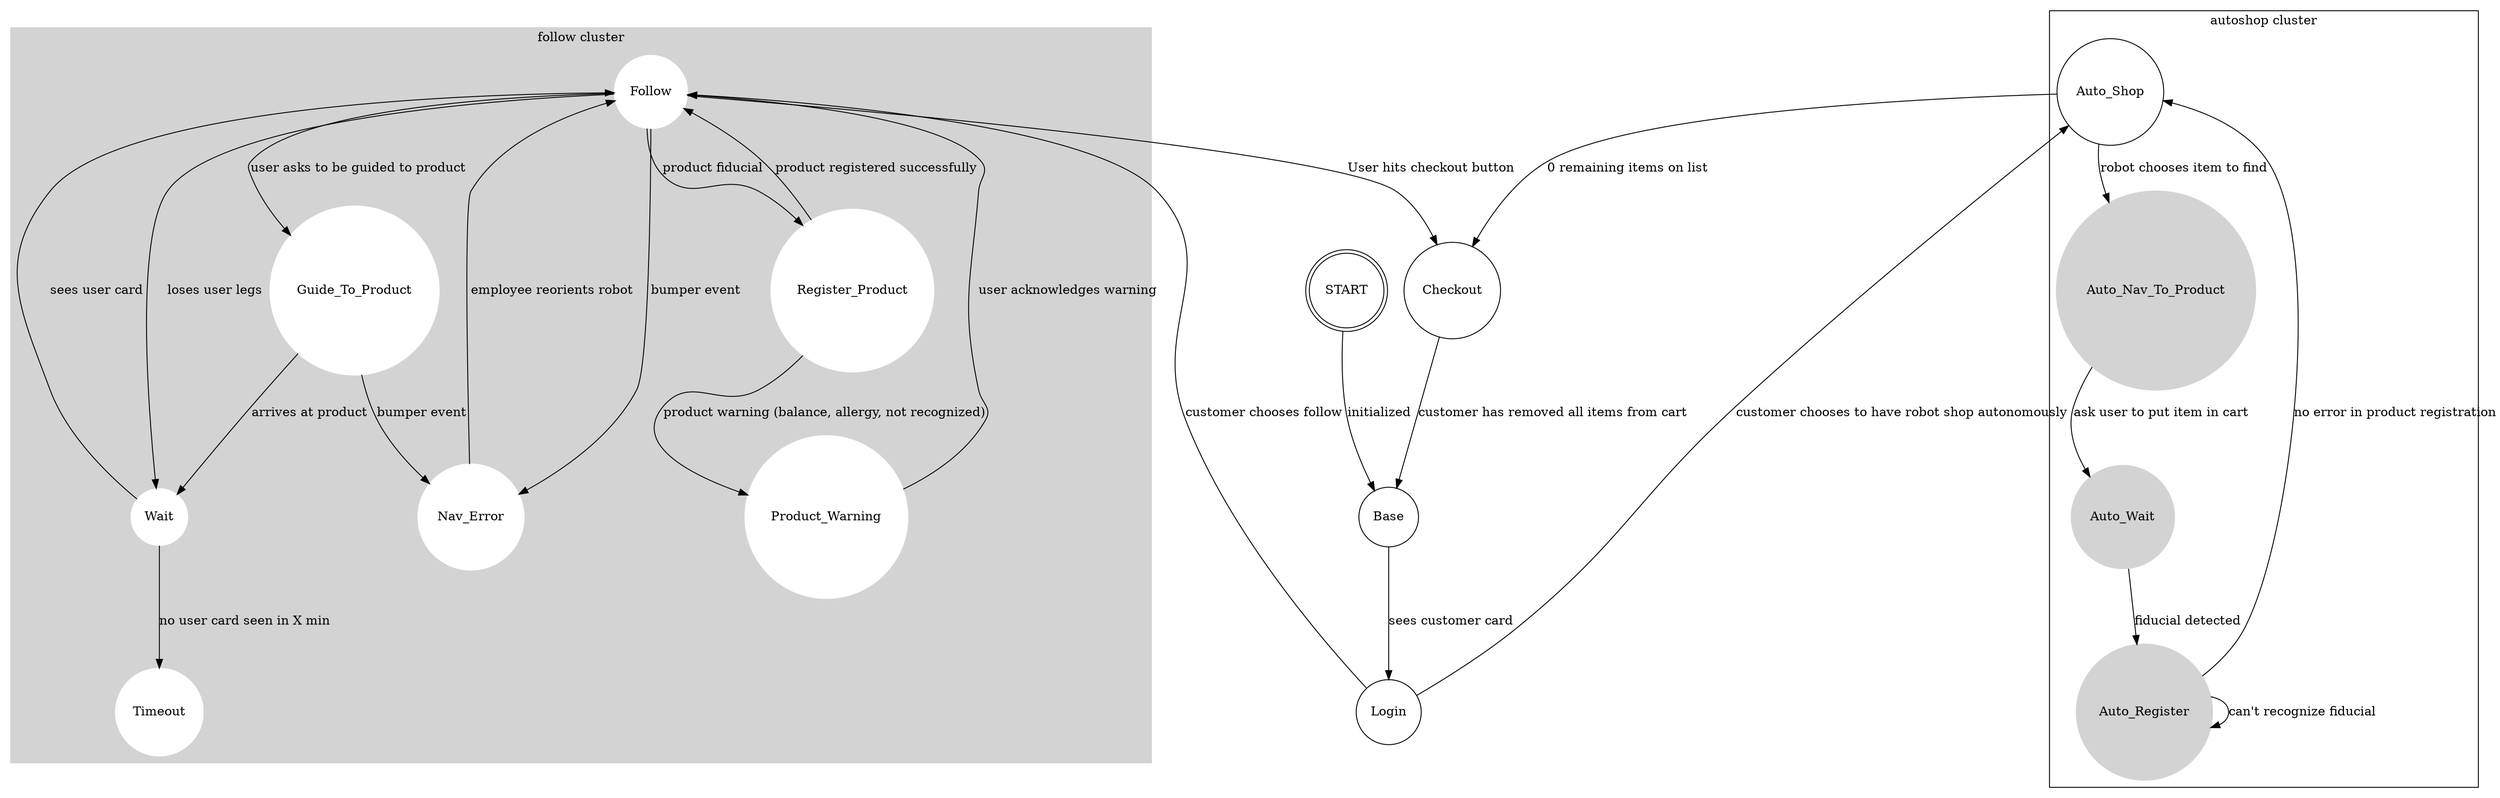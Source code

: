 digraph finite_state_machine {
    // VISUAL OPTIONS
    //  splines=line; // force straight line edges

    node [shape = doublecircle]; START; // indicate Base=start state
    node [shape = circle];

    // FOLLOW
    subgraph cluster_follow {
        label = "follow cluster";
        node [style=filled, color=white];
        style=filled;
        color=lightgrey;

        Follow -> Wait [ label = "loses user legs" ];
        Wait -> Follow [ label = "sees user card" ];
        Follow -> Register_Product [ label = "product fiducial" ];
        Register_Product -> Product_Warning [ label = "product warning (balance, allergy, not recognized)" ];
        Follow -> Guide_To_Product [ label = "user asks to be guided to product" ];
        Guide_To_Product -> Wait [ label = "arrives at product" ];
        Product_Warning -> Follow [ label = "user acknowledges warning" ];
        Register_Product -> Follow [ label = "product registered successfully" ];
        Wait -> Timeout [ label = "no user card seen in X min" ];
        Follow -> Nav_Error [ label = "bumper event" ]; // hit something
        Guide_To_Product -> Nav_Error [ label = "bumper event" ];
        Nav_Error -> Follow [ label = "employee reorients robot" ];


    }

    // BASE
    START -> Base [ label = "initialized" ];
    Base -> Login [ label = "sees customer card" ];
    Login -> Follow [ label = "customer chooses follow" ];
    Login -> Auto_Shop [ label = "customer chooses to have robot shop autonomously" ];

    Follow -> Checkout [ label = "User hits checkout button" ];
    Auto_Shop -> Checkout [ label = "0 remaining items on list" ];
    Checkout -> Base [ label = "customer has removed all items from cart" ];

    // AUTOSHOPPER
    subgraph cluster_autoshop {
        label = "autoshop cluster";
        node [style=filled, color=lightgrey];
        Auto_Shop -> Auto_Nav_To_Product [ label = "robot chooses item to find" ];

        Auto_Nav_To_Product -> Auto_Wait [ label = "ask user to put item in cart" ];
        Auto_Wait -> Auto_Register [ label = "fiducial detected" ];
        Auto_Register -> Auto_Shop [ label = "no error in product registration" ];
        Auto_Register -> Auto_Register [ label = "can't recognize fiducial" ];
        // TODO nav error

    }
}
